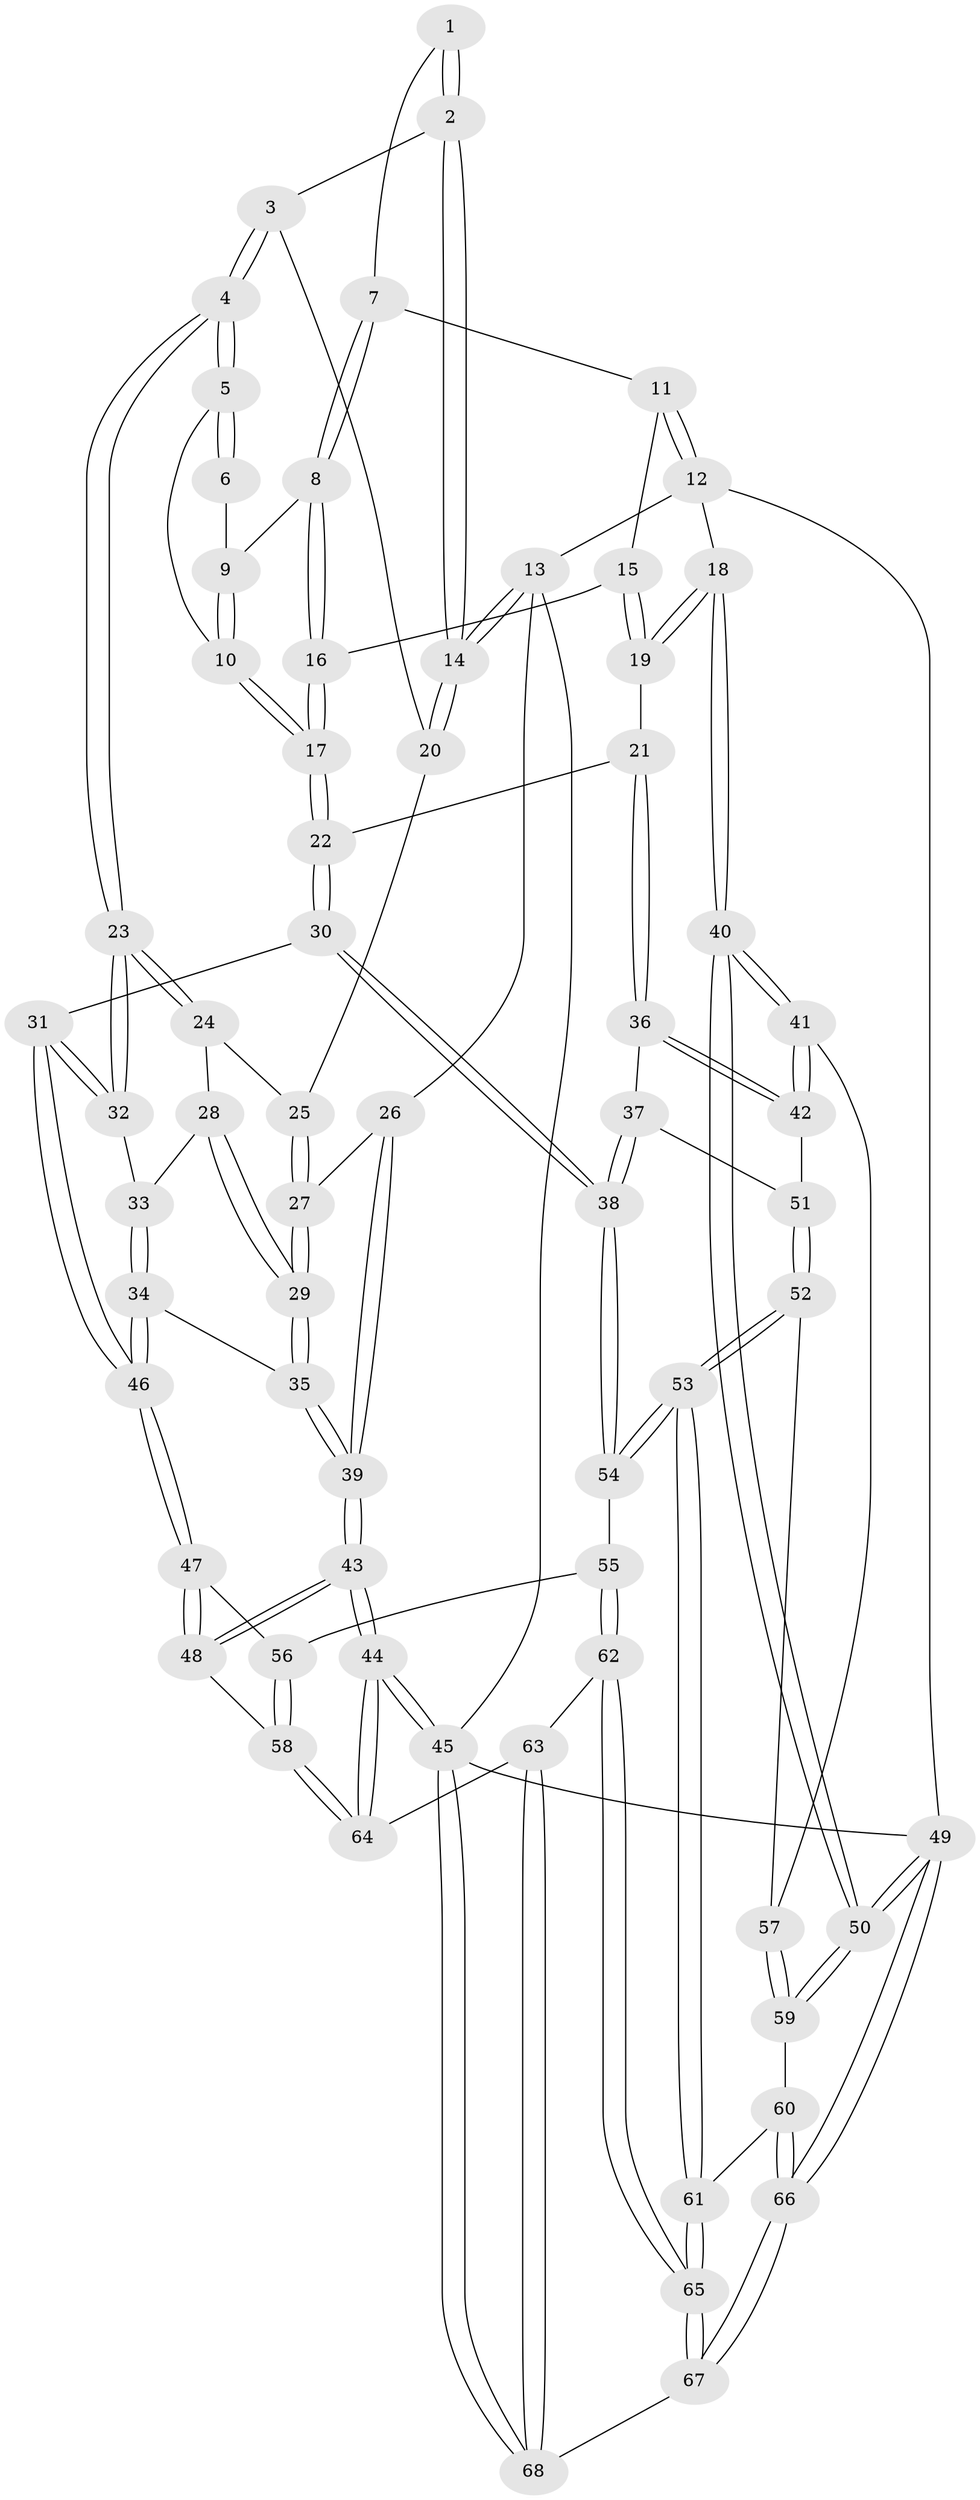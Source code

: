 // coarse degree distribution, {2: 0.12195121951219512, 5: 0.07317073170731707, 3: 0.5609756097560976, 6: 0.024390243902439025, 4: 0.21951219512195122}
// Generated by graph-tools (version 1.1) at 2025/54/03/04/25 22:54:48]
// undirected, 68 vertices, 167 edges
graph export_dot {
  node [color=gray90,style=filled];
  1 [pos="+0.8696463024927855+0"];
  2 [pos="+0.32910446304074314+0"];
  3 [pos="+0.3893656092519162+0.026669473929865253"];
  4 [pos="+0.5029947757834937+0.20928878497299558"];
  5 [pos="+0.5772100672601836+0.1996113070798589"];
  6 [pos="+0.7676253873617734+0"];
  7 [pos="+0.9108600384939752+0"];
  8 [pos="+0.815386830143231+0.15546482774624418"];
  9 [pos="+0.7599836192552925+0.10841546097450158"];
  10 [pos="+0.7247150208486932+0.2537635836020735"];
  11 [pos="+0.9489203236630551+0"];
  12 [pos="+1+0"];
  13 [pos="+0+0"];
  14 [pos="+0+0"];
  15 [pos="+0.8924634168016208+0.16689550004637785"];
  16 [pos="+0.8103333477572915+0.19243907957312995"];
  17 [pos="+0.7539259053160811+0.2691605185208988"];
  18 [pos="+1+0.27874507543522375"];
  19 [pos="+1+0.2929602590056408"];
  20 [pos="+0.19770993658845604+0.21525431506350348"];
  21 [pos="+0.8648243074446946+0.3462000291807997"];
  22 [pos="+0.7770918161182653+0.3034978822363495"];
  23 [pos="+0.48141754508600704+0.2602584686713739"];
  24 [pos="+0.21846625923358898+0.25303988689351314"];
  25 [pos="+0.1968053589627089+0.22813555204905606"];
  26 [pos="+0+0"];
  27 [pos="+0.08739190787383166+0.2884959049443013"];
  28 [pos="+0.23708977102656317+0.3473070373926519"];
  29 [pos="+0.091913621874837+0.41517467218478993"];
  30 [pos="+0.6131452028591171+0.5470302036307156"];
  31 [pos="+0.47192031290379866+0.4014158303915136"];
  32 [pos="+0.4599976543904001+0.36798656131332214"];
  33 [pos="+0.3098677427601059+0.3890220063222894"];
  34 [pos="+0.23883983039974277+0.4888037952807423"];
  35 [pos="+0.06872508457603192+0.46772037301227004"];
  36 [pos="+0.8609976822808033+0.41563640215650177"];
  37 [pos="+0.7847977385320909+0.5691676019993105"];
  38 [pos="+0.6362929829251052+0.6073019576786329"];
  39 [pos="+0+0.629691275956527"];
  40 [pos="+1+0.5706897514070314"];
  41 [pos="+1+0.6001532712701139"];
  42 [pos="+1+0.594601799227714"];
  43 [pos="+0+0.6448736506851376"];
  44 [pos="+0+1"];
  45 [pos="+0+1"];
  46 [pos="+0.3114902592446196+0.6109722871673646"];
  47 [pos="+0.31083023117164227+0.6176756742078543"];
  48 [pos="+0.017637051399942743+0.6612355150288326"];
  49 [pos="+1+1"];
  50 [pos="+1+0.8929378489525438"];
  51 [pos="+0.8433166884366888+0.5906603174794509"];
  52 [pos="+0.8715760288978943+0.754922904978431"];
  53 [pos="+0.767022109426038+0.7981827592404194"];
  54 [pos="+0.6198073694553126+0.6675396722304544"];
  55 [pos="+0.5504476587327459+0.7212678305578392"];
  56 [pos="+0.35498727601601426+0.6854726906173976"];
  57 [pos="+0.9111997716149289+0.7544953866312468"];
  58 [pos="+0.27969963897096123+0.804831528373536"];
  59 [pos="+0.9606002538487964+0.8247611433477102"];
  60 [pos="+0.914623929218642+0.8899678118454247"];
  61 [pos="+0.7802599287754678+0.8800222729528603"];
  62 [pos="+0.524065740273322+0.8468944736741387"];
  63 [pos="+0.35312548578777037+0.9486287406669281"];
  64 [pos="+0.27819743159093263+0.8509980456574033"];
  65 [pos="+0.7028622294961591+1"];
  66 [pos="+1+1"];
  67 [pos="+0.7083662583906072+1"];
  68 [pos="+0.31552100040364606+1"];
  1 -- 2;
  1 -- 2;
  1 -- 7;
  2 -- 3;
  2 -- 14;
  2 -- 14;
  3 -- 4;
  3 -- 4;
  3 -- 20;
  4 -- 5;
  4 -- 5;
  4 -- 23;
  4 -- 23;
  5 -- 6;
  5 -- 6;
  5 -- 10;
  6 -- 9;
  7 -- 8;
  7 -- 8;
  7 -- 11;
  8 -- 9;
  8 -- 16;
  8 -- 16;
  9 -- 10;
  9 -- 10;
  10 -- 17;
  10 -- 17;
  11 -- 12;
  11 -- 12;
  11 -- 15;
  12 -- 13;
  12 -- 18;
  12 -- 49;
  13 -- 14;
  13 -- 14;
  13 -- 26;
  13 -- 45;
  14 -- 20;
  14 -- 20;
  15 -- 16;
  15 -- 19;
  15 -- 19;
  16 -- 17;
  16 -- 17;
  17 -- 22;
  17 -- 22;
  18 -- 19;
  18 -- 19;
  18 -- 40;
  18 -- 40;
  19 -- 21;
  20 -- 25;
  21 -- 22;
  21 -- 36;
  21 -- 36;
  22 -- 30;
  22 -- 30;
  23 -- 24;
  23 -- 24;
  23 -- 32;
  23 -- 32;
  24 -- 25;
  24 -- 28;
  25 -- 27;
  25 -- 27;
  26 -- 27;
  26 -- 39;
  26 -- 39;
  27 -- 29;
  27 -- 29;
  28 -- 29;
  28 -- 29;
  28 -- 33;
  29 -- 35;
  29 -- 35;
  30 -- 31;
  30 -- 38;
  30 -- 38;
  31 -- 32;
  31 -- 32;
  31 -- 46;
  31 -- 46;
  32 -- 33;
  33 -- 34;
  33 -- 34;
  34 -- 35;
  34 -- 46;
  34 -- 46;
  35 -- 39;
  35 -- 39;
  36 -- 37;
  36 -- 42;
  36 -- 42;
  37 -- 38;
  37 -- 38;
  37 -- 51;
  38 -- 54;
  38 -- 54;
  39 -- 43;
  39 -- 43;
  40 -- 41;
  40 -- 41;
  40 -- 50;
  40 -- 50;
  41 -- 42;
  41 -- 42;
  41 -- 57;
  42 -- 51;
  43 -- 44;
  43 -- 44;
  43 -- 48;
  43 -- 48;
  44 -- 45;
  44 -- 45;
  44 -- 64;
  44 -- 64;
  45 -- 68;
  45 -- 68;
  45 -- 49;
  46 -- 47;
  46 -- 47;
  47 -- 48;
  47 -- 48;
  47 -- 56;
  48 -- 58;
  49 -- 50;
  49 -- 50;
  49 -- 66;
  49 -- 66;
  50 -- 59;
  50 -- 59;
  51 -- 52;
  51 -- 52;
  52 -- 53;
  52 -- 53;
  52 -- 57;
  53 -- 54;
  53 -- 54;
  53 -- 61;
  53 -- 61;
  54 -- 55;
  55 -- 56;
  55 -- 62;
  55 -- 62;
  56 -- 58;
  56 -- 58;
  57 -- 59;
  57 -- 59;
  58 -- 64;
  58 -- 64;
  59 -- 60;
  60 -- 61;
  60 -- 66;
  60 -- 66;
  61 -- 65;
  61 -- 65;
  62 -- 63;
  62 -- 65;
  62 -- 65;
  63 -- 64;
  63 -- 68;
  63 -- 68;
  65 -- 67;
  65 -- 67;
  66 -- 67;
  66 -- 67;
  67 -- 68;
}
